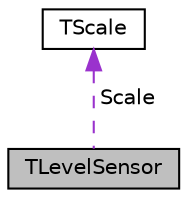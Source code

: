 digraph "TLevelSensor"
{
  edge [fontname="Helvetica",fontsize="10",labelfontname="Helvetica",labelfontsize="10"];
  node [fontname="Helvetica",fontsize="10",shape=record];
  Node1 [label="TLevelSensor",height=0.2,width=0.4,color="black", fillcolor="grey75", style="filled", fontcolor="black"];
  Node2 -> Node1 [dir="back",color="darkorchid3",fontsize="10",style="dashed",label=" Scale" ,fontname="Helvetica"];
  Node2 [label="TScale",height=0.2,width=0.4,color="black", fillcolor="white", style="filled",URL="$structTScale.html"];
}
